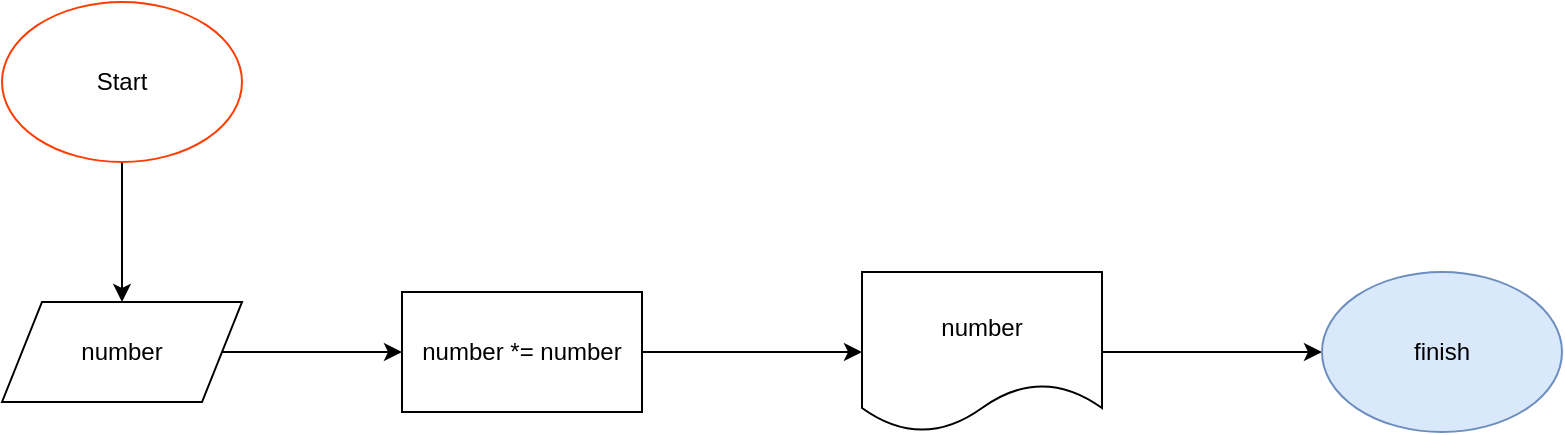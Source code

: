 <mxfile version="21.3.5" type="github" pages="2">
  <diagram name="Page-1" id="63ildBNsFjwZVobmLKb7">
    <mxGraphModel dx="817" dy="649" grid="1" gridSize="10" guides="1" tooltips="1" connect="1" arrows="1" fold="1" page="1" pageScale="1" pageWidth="1169" pageHeight="827" math="0" shadow="0">
      <root>
        <mxCell id="0" />
        <mxCell id="1" parent="0" />
        <mxCell id="RlpY6pk2We8K83-PkV07-3" value="" style="edgeStyle=orthogonalEdgeStyle;rounded=0;orthogonalLoop=1;jettySize=auto;html=1;" edge="1" parent="1" source="RlpY6pk2We8K83-PkV07-1" target="RlpY6pk2We8K83-PkV07-2">
          <mxGeometry relative="1" as="geometry" />
        </mxCell>
        <mxCell id="RlpY6pk2We8K83-PkV07-1" value="Start" style="ellipse;whiteSpace=wrap;html=1;strokeColor=#FF3D03;" vertex="1" parent="1">
          <mxGeometry x="240" y="90" width="120" height="80" as="geometry" />
        </mxCell>
        <mxCell id="RlpY6pk2We8K83-PkV07-5" value="" style="edgeStyle=orthogonalEdgeStyle;rounded=0;orthogonalLoop=1;jettySize=auto;html=1;" edge="1" parent="1" source="RlpY6pk2We8K83-PkV07-2" target="RlpY6pk2We8K83-PkV07-4">
          <mxGeometry relative="1" as="geometry" />
        </mxCell>
        <mxCell id="RlpY6pk2We8K83-PkV07-2" value="number" style="shape=parallelogram;perimeter=parallelogramPerimeter;whiteSpace=wrap;html=1;fixedSize=1;" vertex="1" parent="1">
          <mxGeometry x="240" y="240" width="120" height="50" as="geometry" />
        </mxCell>
        <mxCell id="RlpY6pk2We8K83-PkV07-7" value="" style="edgeStyle=orthogonalEdgeStyle;rounded=0;orthogonalLoop=1;jettySize=auto;html=1;" edge="1" parent="1" source="RlpY6pk2We8K83-PkV07-4" target="RlpY6pk2We8K83-PkV07-6">
          <mxGeometry relative="1" as="geometry" />
        </mxCell>
        <mxCell id="RlpY6pk2We8K83-PkV07-4" value="number *= number" style="rounded=0;whiteSpace=wrap;html=1;" vertex="1" parent="1">
          <mxGeometry x="440" y="235" width="120" height="60" as="geometry" />
        </mxCell>
        <mxCell id="RlpY6pk2We8K83-PkV07-9" value="" style="edgeStyle=orthogonalEdgeStyle;rounded=0;orthogonalLoop=1;jettySize=auto;html=1;exitX=1;exitY=0.5;exitDx=0;exitDy=0;" edge="1" parent="1" source="RlpY6pk2We8K83-PkV07-6" target="RlpY6pk2We8K83-PkV07-8">
          <mxGeometry relative="1" as="geometry">
            <mxPoint x="720" y="290" as="sourcePoint" />
          </mxGeometry>
        </mxCell>
        <mxCell id="RlpY6pk2We8K83-PkV07-6" value="number" style="shape=document;whiteSpace=wrap;html=1;boundedLbl=1;" vertex="1" parent="1">
          <mxGeometry x="670" y="225" width="120" height="80" as="geometry" />
        </mxCell>
        <mxCell id="RlpY6pk2We8K83-PkV07-8" value="finish" style="ellipse;whiteSpace=wrap;html=1;fillColor=#dae8fc;strokeColor=#6c8ebf;" vertex="1" parent="1">
          <mxGeometry x="900" y="225" width="120" height="80" as="geometry" />
        </mxCell>
      </root>
    </mxGraphModel>
  </diagram>
  <diagram id="hfP9Q7yBJAFOh6AaP84A" name="Page-2">
    <mxGraphModel dx="980" dy="779" grid="1" gridSize="10" guides="1" tooltips="1" connect="1" arrows="1" fold="1" page="1" pageScale="1" pageWidth="1169" pageHeight="827" math="0" shadow="0">
      <root>
        <mxCell id="0" />
        <mxCell id="1" parent="0" />
        <mxCell id="-Nf4JElQl5nQFNjMcJU8-4" value="" style="edgeStyle=orthogonalEdgeStyle;rounded=0;orthogonalLoop=1;jettySize=auto;html=1;" edge="1" parent="1" source="-Nf4JElQl5nQFNjMcJU8-2" target="-Nf4JElQl5nQFNjMcJU8-3">
          <mxGeometry relative="1" as="geometry" />
        </mxCell>
        <mxCell id="-Nf4JElQl5nQFNjMcJU8-2" value="Start" style="ellipse;whiteSpace=wrap;html=1;strokeColor=#FF1414;" vertex="1" parent="1">
          <mxGeometry x="240" y="40" width="120" height="80" as="geometry" />
        </mxCell>
        <mxCell id="-Nf4JElQl5nQFNjMcJU8-8" value="" style="edgeStyle=orthogonalEdgeStyle;rounded=0;orthogonalLoop=1;jettySize=auto;html=1;" edge="1" parent="1" source="-Nf4JElQl5nQFNjMcJU8-3" target="-Nf4JElQl5nQFNjMcJU8-7">
          <mxGeometry relative="1" as="geometry" />
        </mxCell>
        <mxCell id="-Nf4JElQl5nQFNjMcJU8-3" value="number_1&lt;br&gt;number_2" style="shape=parallelogram;perimeter=parallelogramPerimeter;whiteSpace=wrap;html=1;fixedSize=1;" vertex="1" parent="1">
          <mxGeometry x="240" y="170" width="120" height="60" as="geometry" />
        </mxCell>
        <mxCell id="-Nf4JElQl5nQFNjMcJU8-13" value="no" style="edgeStyle=orthogonalEdgeStyle;rounded=0;orthogonalLoop=1;jettySize=auto;html=1;" edge="1" parent="1" source="-Nf4JElQl5nQFNjMcJU8-7" target="-Nf4JElQl5nQFNjMcJU8-12">
          <mxGeometry relative="1" as="geometry" />
        </mxCell>
        <mxCell id="-Nf4JElQl5nQFNjMcJU8-14" value="yes" style="edgeStyle=orthogonalEdgeStyle;rounded=0;orthogonalLoop=1;jettySize=auto;html=1;" edge="1" parent="1" source="-Nf4JElQl5nQFNjMcJU8-7" target="-Nf4JElQl5nQFNjMcJU8-11">
          <mxGeometry relative="1" as="geometry" />
        </mxCell>
        <mxCell id="-Nf4JElQl5nQFNjMcJU8-7" value="&#xa;&lt;span style=&quot;color: rgb(0, 0, 0); font-family: Helvetica; font-size: 12px; font-style: normal; font-variant-ligatures: normal; font-variant-caps: normal; font-weight: 400; letter-spacing: normal; orphans: 2; text-align: center; text-indent: 0px; text-transform: none; widows: 2; word-spacing: 0px; -webkit-text-stroke-width: 0px; background-color: rgb(251, 251, 251); text-decoration-thickness: initial; text-decoration-style: initial; text-decoration-color: initial; float: none; display: inline !important;&quot;&gt;number_2 / number_1 == number 1?&lt;/span&gt;&#xa;&#xa;" style="rhombus;whiteSpace=wrap;html=1;" vertex="1" parent="1">
          <mxGeometry x="217.5" y="310" width="165" height="90" as="geometry" />
        </mxCell>
        <mxCell id="-Nf4JElQl5nQFNjMcJU8-16" style="edgeStyle=orthogonalEdgeStyle;rounded=0;orthogonalLoop=1;jettySize=auto;html=1;entryX=1;entryY=0.5;entryDx=0;entryDy=0;" edge="1" parent="1" source="-Nf4JElQl5nQFNjMcJU8-11" target="-Nf4JElQl5nQFNjMcJU8-15">
          <mxGeometry relative="1" as="geometry">
            <Array as="points">
              <mxPoint x="520" y="540" />
            </Array>
          </mxGeometry>
        </mxCell>
        <mxCell id="-Nf4JElQl5nQFNjMcJU8-11" value="True" style="shape=document;whiteSpace=wrap;html=1;boundedLbl=1;" vertex="1" parent="1">
          <mxGeometry x="450" y="315" width="120" height="80" as="geometry" />
        </mxCell>
        <mxCell id="-Nf4JElQl5nQFNjMcJU8-17" style="edgeStyle=orthogonalEdgeStyle;rounded=0;orthogonalLoop=1;jettySize=auto;html=1;entryX=0;entryY=0.5;entryDx=0;entryDy=0;" edge="1" parent="1" source="-Nf4JElQl5nQFNjMcJU8-12" target="-Nf4JElQl5nQFNjMcJU8-15">
          <mxGeometry relative="1" as="geometry">
            <Array as="points">
              <mxPoint x="100" y="540" />
            </Array>
          </mxGeometry>
        </mxCell>
        <mxCell id="-Nf4JElQl5nQFNjMcJU8-12" value="False" style="shape=document;whiteSpace=wrap;html=1;boundedLbl=1;" vertex="1" parent="1">
          <mxGeometry x="40" y="315" width="120" height="80" as="geometry" />
        </mxCell>
        <mxCell id="-Nf4JElQl5nQFNjMcJU8-15" value="Finish" style="ellipse;whiteSpace=wrap;html=1;fillColor=#dae8fc;strokeColor=#6c8ebf;" vertex="1" parent="1">
          <mxGeometry x="240" y="500" width="120" height="80" as="geometry" />
        </mxCell>
      </root>
    </mxGraphModel>
  </diagram>
</mxfile>
